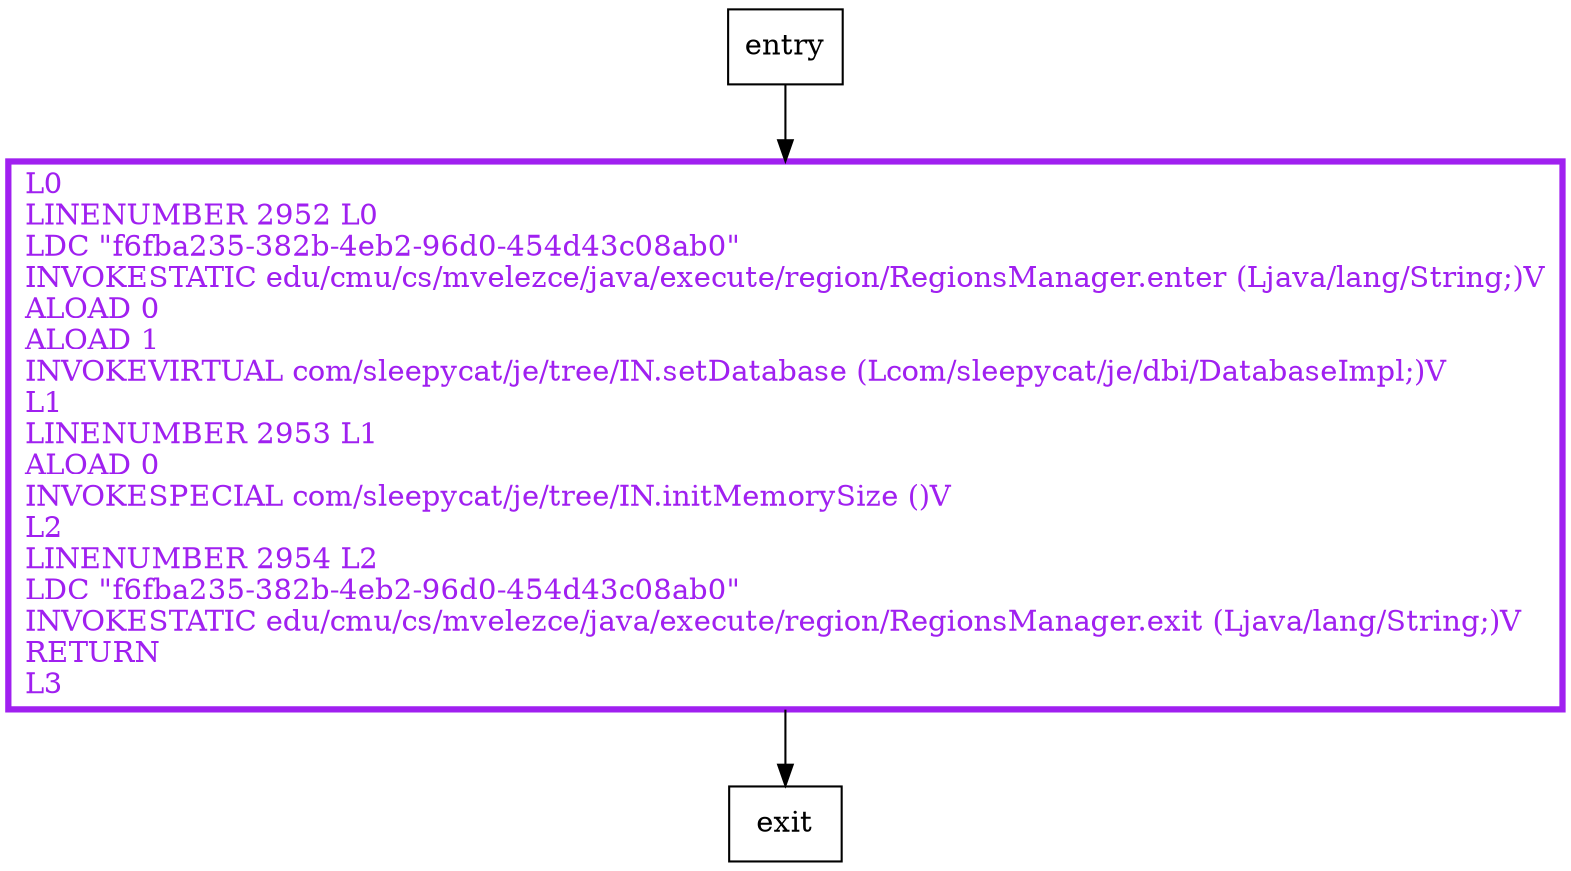 digraph commonInit {
node [shape=record];
1682691539 [label="L0\lLINENUMBER 2952 L0\lLDC \"f6fba235-382b-4eb2-96d0-454d43c08ab0\"\lINVOKESTATIC edu/cmu/cs/mvelezce/java/execute/region/RegionsManager.enter (Ljava/lang/String;)V\lALOAD 0\lALOAD 1\lINVOKEVIRTUAL com/sleepycat/je/tree/IN.setDatabase (Lcom/sleepycat/je/dbi/DatabaseImpl;)V\lL1\lLINENUMBER 2953 L1\lALOAD 0\lINVOKESPECIAL com/sleepycat/je/tree/IN.initMemorySize ()V\lL2\lLINENUMBER 2954 L2\lLDC \"f6fba235-382b-4eb2-96d0-454d43c08ab0\"\lINVOKESTATIC edu/cmu/cs/mvelezce/java/execute/region/RegionsManager.exit (Ljava/lang/String;)V\lRETURN\lL3\l"];
entry;
exit;
entry -> 1682691539
1682691539 -> exit
1682691539[fontcolor="purple", penwidth=3, color="purple"];
}
